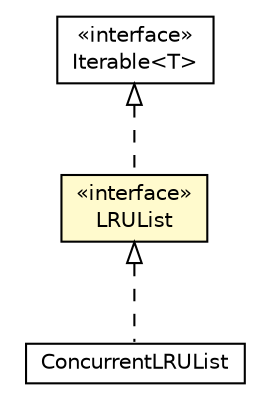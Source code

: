 #!/usr/local/bin/dot
#
# Class diagram 
# Generated by UMLGraph version R5_6-24-gf6e263 (http://www.umlgraph.org/)
#

digraph G {
	edge [fontname="Helvetica",fontsize=10,labelfontname="Helvetica",labelfontsize=10];
	node [fontname="Helvetica",fontsize=10,shape=plaintext];
	nodesep=0.25;
	ranksep=0.5;
	// com.orientechnologies.orient.core.storage.cache.local.twoq.ConcurrentLRUList
	c488920 [label=<<table title="com.orientechnologies.orient.core.storage.cache.local.twoq.ConcurrentLRUList" border="0" cellborder="1" cellspacing="0" cellpadding="2" port="p" href="./ConcurrentLRUList.html">
		<tr><td><table border="0" cellspacing="0" cellpadding="1">
<tr><td align="center" balign="center"> ConcurrentLRUList </td></tr>
		</table></td></tr>
		</table>>, URL="./ConcurrentLRUList.html", fontname="Helvetica", fontcolor="black", fontsize=10.0];
	// com.orientechnologies.orient.core.storage.cache.local.twoq.LRUList
	c488921 [label=<<table title="com.orientechnologies.orient.core.storage.cache.local.twoq.LRUList" border="0" cellborder="1" cellspacing="0" cellpadding="2" port="p" bgcolor="lemonChiffon" href="./LRUList.html">
		<tr><td><table border="0" cellspacing="0" cellpadding="1">
<tr><td align="center" balign="center"> &#171;interface&#187; </td></tr>
<tr><td align="center" balign="center"> LRUList </td></tr>
		</table></td></tr>
		</table>>, URL="./LRUList.html", fontname="Helvetica", fontcolor="black", fontsize=10.0];
	//com.orientechnologies.orient.core.storage.cache.local.twoq.ConcurrentLRUList implements com.orientechnologies.orient.core.storage.cache.local.twoq.LRUList
	c488921:p -> c488920:p [dir=back,arrowtail=empty,style=dashed];
	//com.orientechnologies.orient.core.storage.cache.local.twoq.LRUList implements java.lang.Iterable<T>
	c489818:p -> c488921:p [dir=back,arrowtail=empty,style=dashed];
	// java.lang.Iterable<T>
	c489818 [label=<<table title="java.lang.Iterable" border="0" cellborder="1" cellspacing="0" cellpadding="2" port="p" href="http://java.sun.com/j2se/1.4.2/docs/api/java/lang/Iterable.html">
		<tr><td><table border="0" cellspacing="0" cellpadding="1">
<tr><td align="center" balign="center"> &#171;interface&#187; </td></tr>
<tr><td align="center" balign="center"> Iterable&lt;T&gt; </td></tr>
		</table></td></tr>
		</table>>, URL="http://java.sun.com/j2se/1.4.2/docs/api/java/lang/Iterable.html", fontname="Helvetica", fontcolor="black", fontsize=10.0];
}

